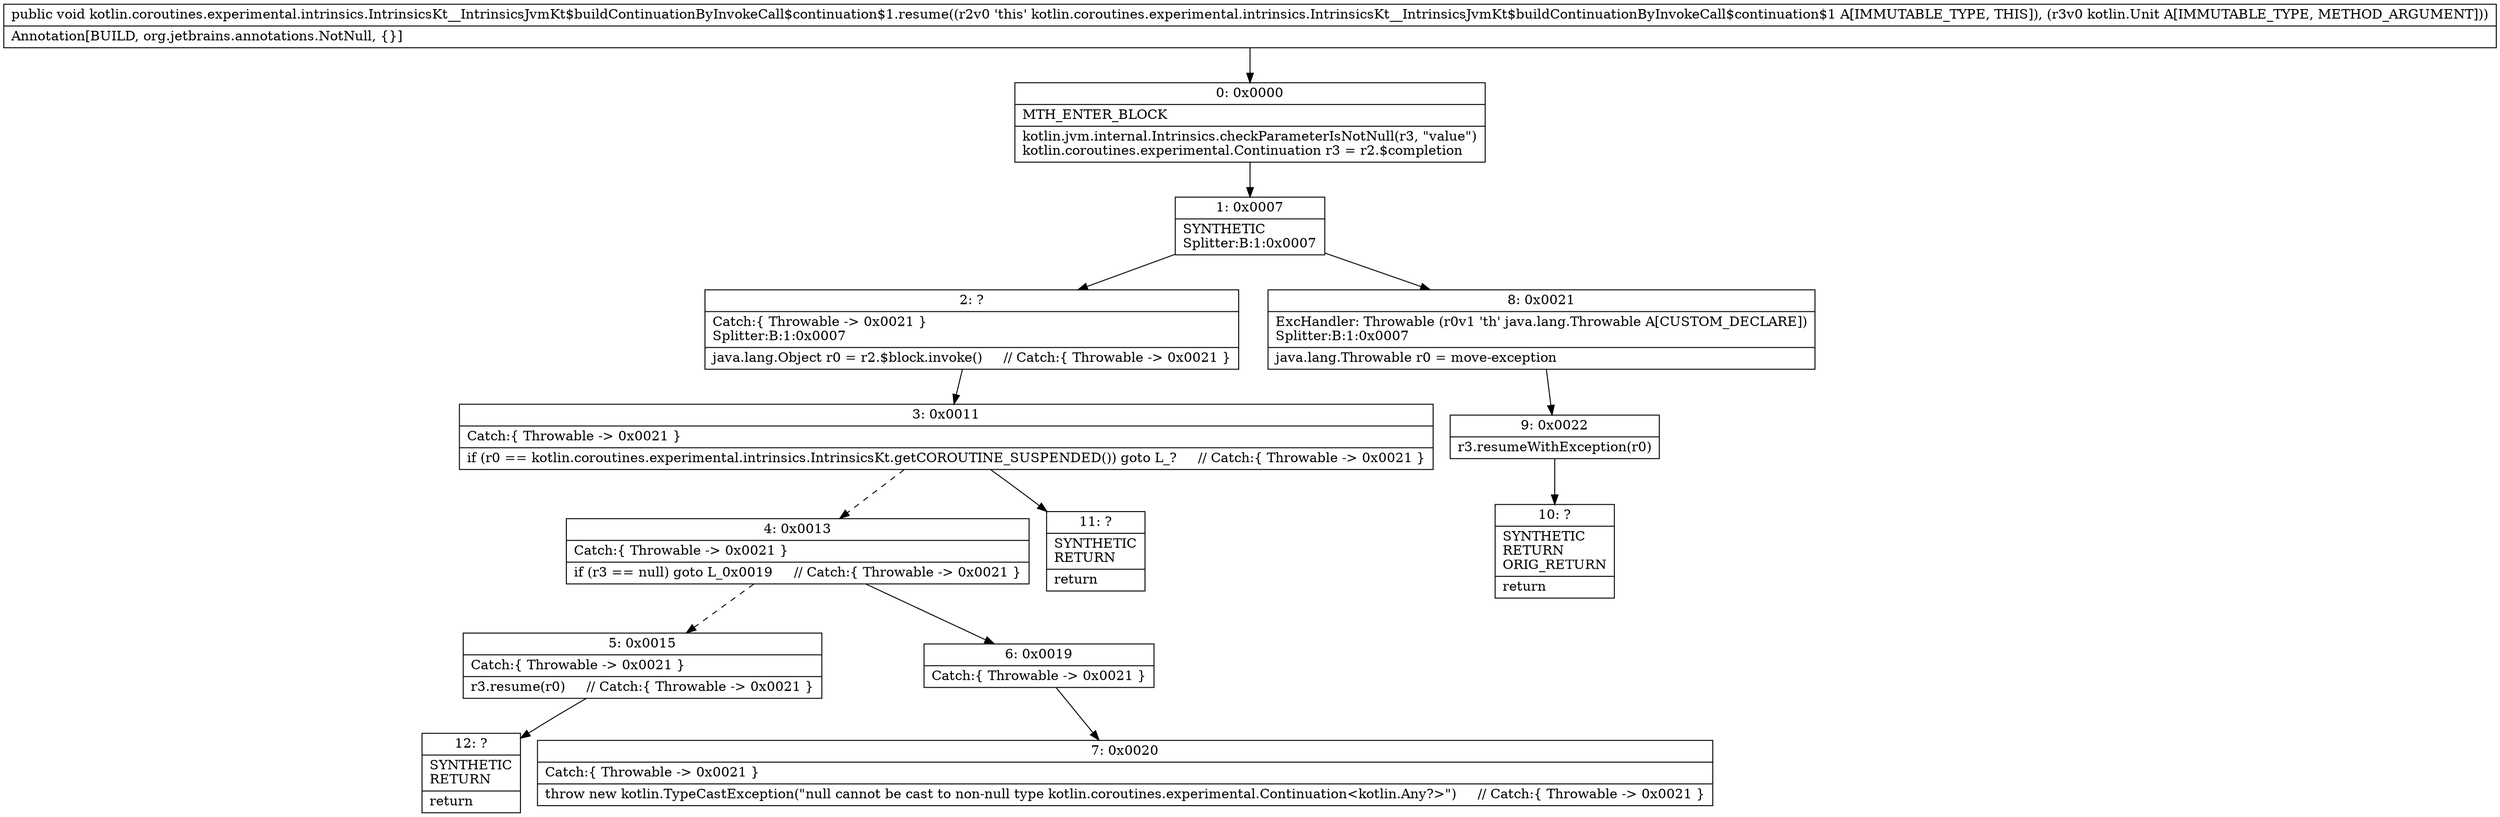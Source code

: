 digraph "CFG forkotlin.coroutines.experimental.intrinsics.IntrinsicsKt__IntrinsicsJvmKt$buildContinuationByInvokeCall$continuation$1.resume(Lkotlin\/Unit;)V" {
Node_0 [shape=record,label="{0\:\ 0x0000|MTH_ENTER_BLOCK\l|kotlin.jvm.internal.Intrinsics.checkParameterIsNotNull(r3, \"value\")\lkotlin.coroutines.experimental.Continuation r3 = r2.$completion\l}"];
Node_1 [shape=record,label="{1\:\ 0x0007|SYNTHETIC\lSplitter:B:1:0x0007\l}"];
Node_2 [shape=record,label="{2\:\ ?|Catch:\{ Throwable \-\> 0x0021 \}\lSplitter:B:1:0x0007\l|java.lang.Object r0 = r2.$block.invoke()     \/\/ Catch:\{ Throwable \-\> 0x0021 \}\l}"];
Node_3 [shape=record,label="{3\:\ 0x0011|Catch:\{ Throwable \-\> 0x0021 \}\l|if (r0 == kotlin.coroutines.experimental.intrinsics.IntrinsicsKt.getCOROUTINE_SUSPENDED()) goto L_?     \/\/ Catch:\{ Throwable \-\> 0x0021 \}\l}"];
Node_4 [shape=record,label="{4\:\ 0x0013|Catch:\{ Throwable \-\> 0x0021 \}\l|if (r3 == null) goto L_0x0019     \/\/ Catch:\{ Throwable \-\> 0x0021 \}\l}"];
Node_5 [shape=record,label="{5\:\ 0x0015|Catch:\{ Throwable \-\> 0x0021 \}\l|r3.resume(r0)     \/\/ Catch:\{ Throwable \-\> 0x0021 \}\l}"];
Node_6 [shape=record,label="{6\:\ 0x0019|Catch:\{ Throwable \-\> 0x0021 \}\l}"];
Node_7 [shape=record,label="{7\:\ 0x0020|Catch:\{ Throwable \-\> 0x0021 \}\l|throw new kotlin.TypeCastException(\"null cannot be cast to non\-null type kotlin.coroutines.experimental.Continuation\<kotlin.Any?\>\")     \/\/ Catch:\{ Throwable \-\> 0x0021 \}\l}"];
Node_8 [shape=record,label="{8\:\ 0x0021|ExcHandler: Throwable (r0v1 'th' java.lang.Throwable A[CUSTOM_DECLARE])\lSplitter:B:1:0x0007\l|java.lang.Throwable r0 = move\-exception\l}"];
Node_9 [shape=record,label="{9\:\ 0x0022|r3.resumeWithException(r0)\l}"];
Node_10 [shape=record,label="{10\:\ ?|SYNTHETIC\lRETURN\lORIG_RETURN\l|return\l}"];
Node_11 [shape=record,label="{11\:\ ?|SYNTHETIC\lRETURN\l|return\l}"];
Node_12 [shape=record,label="{12\:\ ?|SYNTHETIC\lRETURN\l|return\l}"];
MethodNode[shape=record,label="{public void kotlin.coroutines.experimental.intrinsics.IntrinsicsKt__IntrinsicsJvmKt$buildContinuationByInvokeCall$continuation$1.resume((r2v0 'this' kotlin.coroutines.experimental.intrinsics.IntrinsicsKt__IntrinsicsJvmKt$buildContinuationByInvokeCall$continuation$1 A[IMMUTABLE_TYPE, THIS]), (r3v0 kotlin.Unit A[IMMUTABLE_TYPE, METHOD_ARGUMENT]))  | Annotation[BUILD, org.jetbrains.annotations.NotNull, \{\}]\l}"];
MethodNode -> Node_0;
Node_0 -> Node_1;
Node_1 -> Node_2;
Node_1 -> Node_8;
Node_2 -> Node_3;
Node_3 -> Node_4[style=dashed];
Node_3 -> Node_11;
Node_4 -> Node_5[style=dashed];
Node_4 -> Node_6;
Node_5 -> Node_12;
Node_6 -> Node_7;
Node_8 -> Node_9;
Node_9 -> Node_10;
}

